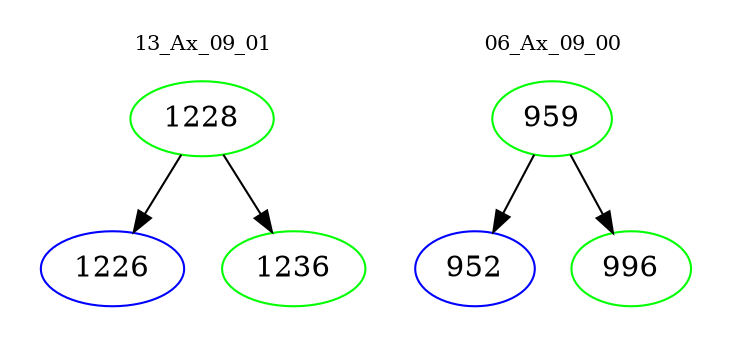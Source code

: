 digraph{
subgraph cluster_0 {
color = white
label = "13_Ax_09_01";
fontsize=10;
T0_1228 [label="1228", color="green"]
T0_1228 -> T0_1226 [color="black"]
T0_1226 [label="1226", color="blue"]
T0_1228 -> T0_1236 [color="black"]
T0_1236 [label="1236", color="green"]
}
subgraph cluster_1 {
color = white
label = "06_Ax_09_00";
fontsize=10;
T1_959 [label="959", color="green"]
T1_959 -> T1_952 [color="black"]
T1_952 [label="952", color="blue"]
T1_959 -> T1_996 [color="black"]
T1_996 [label="996", color="green"]
}
}
